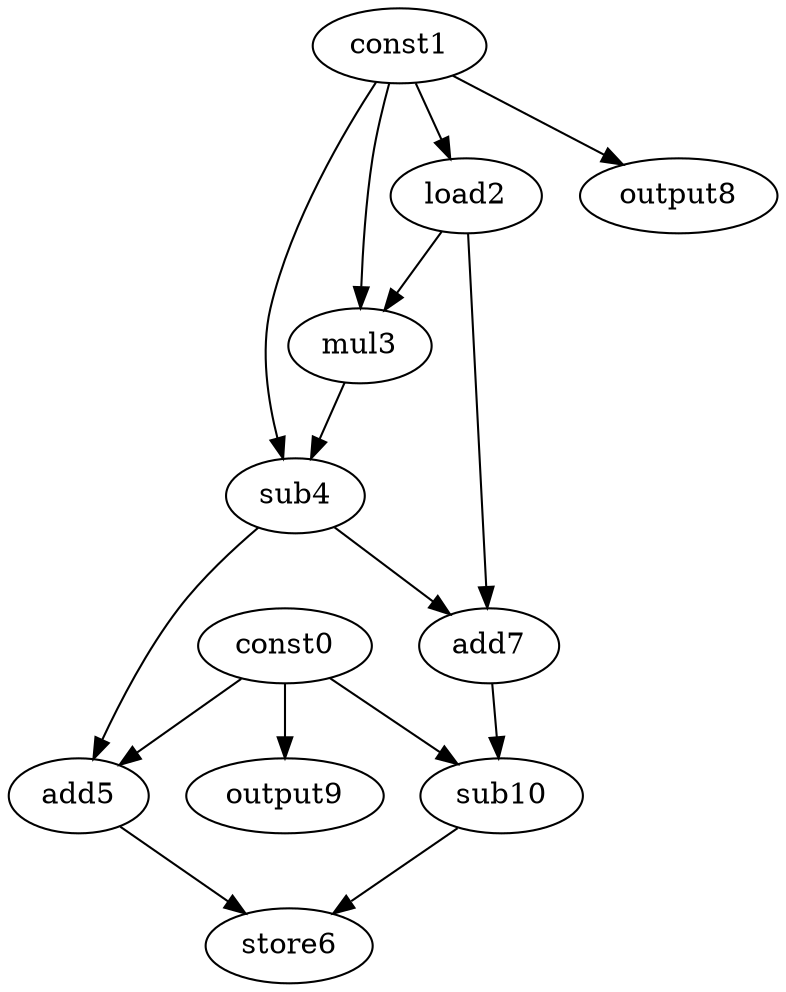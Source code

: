 digraph G { 
const0[opcode=const]; 
const1[opcode=const]; 
load2[opcode=load]; 
mul3[opcode=mul]; 
sub4[opcode=sub]; 
add5[opcode=add]; 
store6[opcode=store]; 
add7[opcode=add]; 
output8[opcode=output]; 
output9[opcode=output]; 
sub10[opcode=sub]; 
const1->load2[operand=0];
const1->output8[operand=0];
const0->output9[operand=0];
const1->mul3[operand=0];
load2->mul3[operand=1];
const1->sub4[operand=0];
mul3->sub4[operand=1];
const0->add5[operand=0];
sub4->add5[operand=1];
load2->add7[operand=0];
sub4->add7[operand=1];
add7->sub10[operand=0];
const0->sub10[operand=1];
sub10->store6[operand=0];
add5->store6[operand=1];
}
